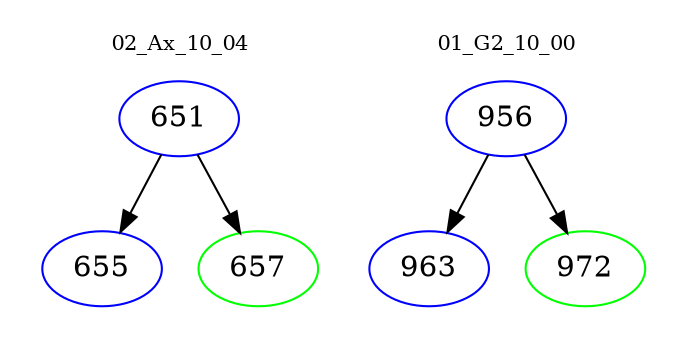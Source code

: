 digraph{
subgraph cluster_0 {
color = white
label = "02_Ax_10_04";
fontsize=10;
T0_651 [label="651", color="blue"]
T0_651 -> T0_655 [color="black"]
T0_655 [label="655", color="blue"]
T0_651 -> T0_657 [color="black"]
T0_657 [label="657", color="green"]
}
subgraph cluster_1 {
color = white
label = "01_G2_10_00";
fontsize=10;
T1_956 [label="956", color="blue"]
T1_956 -> T1_963 [color="black"]
T1_963 [label="963", color="blue"]
T1_956 -> T1_972 [color="black"]
T1_972 [label="972", color="green"]
}
}
